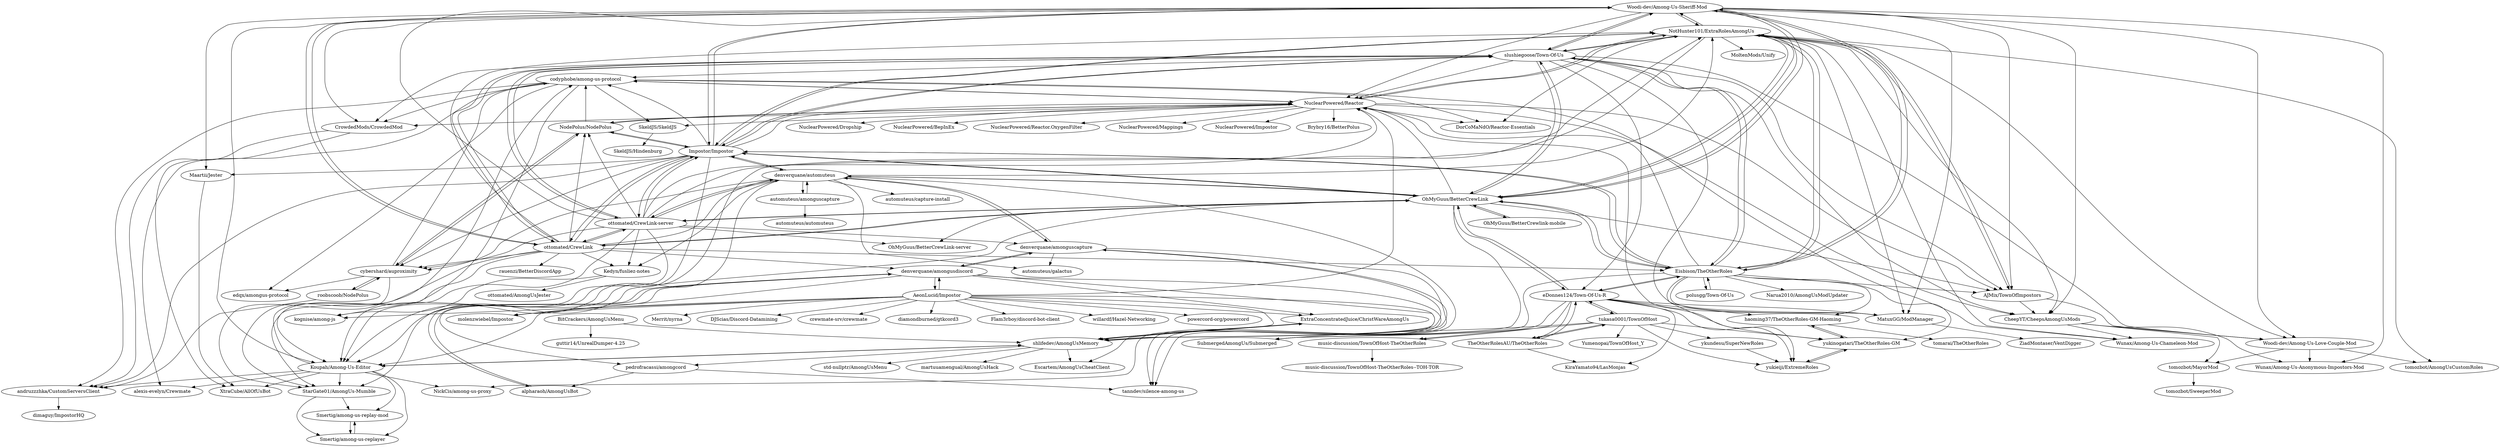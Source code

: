 digraph G {
"Woodi-dev/Among-Us-Sheriff-Mod" -> "NotHunter101/ExtraRolesAmongUs"
"Woodi-dev/Among-Us-Sheriff-Mod" -> "Woodi-dev/Among-Us-Love-Couple-Mod"
"Woodi-dev/Among-Us-Sheriff-Mod" -> "slushiegoose/Town-Of-Us"
"Woodi-dev/Among-Us-Sheriff-Mod" -> "NuclearPowered/Reactor"
"Woodi-dev/Among-Us-Sheriff-Mod" -> "CheepYT/CheepsAmongUsMods"
"Woodi-dev/Among-Us-Sheriff-Mod" -> "Impostor/Impostor"
"Woodi-dev/Among-Us-Sheriff-Mod" -> "MatuxGG/ModManager"
"Woodi-dev/Among-Us-Sheriff-Mod" -> "OhMyGuus/BetterCrewLink"
"Woodi-dev/Among-Us-Sheriff-Mod" -> "Koupah/Among-Us-Editor"
"Woodi-dev/Among-Us-Sheriff-Mod" -> "AJMix/TownOfImpostors"
"Woodi-dev/Among-Us-Sheriff-Mod" -> "Eisbison/TheOtherRoles"
"Woodi-dev/Among-Us-Sheriff-Mod" -> "Maartii/Jester"
"Woodi-dev/Among-Us-Sheriff-Mod" -> "CrowdedMods/CrowdedMod"
"Woodi-dev/Among-Us-Sheriff-Mod" -> "ottomated/CrewLink"
"Woodi-dev/Among-Us-Sheriff-Mod" -> "Wunax/Among-Us-Anonymous-Impostors-Mod"
"OhMyGuus/BetterCrewLink" -> "slushiegoose/Town-Of-Us"
"OhMyGuus/BetterCrewLink" -> "ottomated/CrewLink"
"OhMyGuus/BetterCrewLink" -> "Eisbison/TheOtherRoles"
"OhMyGuus/BetterCrewLink" -> "OhMyGuus/BetterCrewLink-server"
"OhMyGuus/BetterCrewLink" -> "NotHunter101/ExtraRolesAmongUs"
"OhMyGuus/BetterCrewLink" -> "OhMyGuus/BetterCrewlink-mobile"
"OhMyGuus/BetterCrewLink" -> "Impostor/Impostor"
"OhMyGuus/BetterCrewLink" -> "eDonnes124/Town-Of-Us-R"
"OhMyGuus/BetterCrewLink" -> "ottomated/CrewLink-server"
"OhMyGuus/BetterCrewLink" -> "Woodi-dev/Among-Us-Sheriff-Mod"
"OhMyGuus/BetterCrewLink" -> "AJMix/TownOfImpostors"
"OhMyGuus/BetterCrewLink" -> "denverquane/automuteus"
"OhMyGuus/BetterCrewLink" -> "NuclearPowered/Reactor"
"OhMyGuus/BetterCrewLink" -> "Koupah/Among-Us-Editor"
"OhMyGuus/BetterCrewLink" -> "SubmergedAmongUs/Submerged"
"ottomated/CrewLink" -> "ottomated/CrewLink-server"
"ottomated/CrewLink" -> "OhMyGuus/BetterCrewLink"
"ottomated/CrewLink" -> "Impostor/Impostor"
"ottomated/CrewLink" -> "slushiegoose/Town-Of-Us"
"ottomated/CrewLink" -> "Woodi-dev/Among-Us-Sheriff-Mod"
"ottomated/CrewLink" -> "NotHunter101/ExtraRolesAmongUs"
"ottomated/CrewLink" -> "cybershard/auproximity"
"ottomated/CrewLink" -> "Eisbison/TheOtherRoles"
"ottomated/CrewLink" -> "denverquane/automuteus"
"ottomated/CrewLink" -> "Kedyn/fusliez-notes"
"ottomated/CrewLink" -> "NodePolus/NodePolus"
"ottomated/CrewLink" -> "denverquane/amongusdiscord"
"ottomated/CrewLink" -> "Koupah/Among-Us-Editor"
"ottomated/CrewLink" -> "StarGate01/AmongUs-Mumble"
"ottomated/CrewLink" -> "rauenzi/BetterDiscordApp" ["e"=1]
"Impostor/Impostor" -> "ottomated/CrewLink"
"Impostor/Impostor" -> "Woodi-dev/Among-Us-Sheriff-Mod"
"Impostor/Impostor" -> "NuclearPowered/Reactor"
"Impostor/Impostor" -> "OhMyGuus/BetterCrewLink"
"Impostor/Impostor" -> "NotHunter101/ExtraRolesAmongUs"
"Impostor/Impostor" -> "ottomated/CrewLink-server"
"Impostor/Impostor" -> "Koupah/Among-Us-Editor"
"Impostor/Impostor" -> "Eisbison/TheOtherRoles"
"Impostor/Impostor" -> "codyphobe/among-us-protocol"
"Impostor/Impostor" -> "slushiegoose/Town-Of-Us"
"Impostor/Impostor" -> "NodePolus/NodePolus"
"Impostor/Impostor" -> "denverquane/automuteus"
"Impostor/Impostor" -> "andruzzzhka/CustomServersClient"
"Impostor/Impostor" -> "cybershard/auproximity"
"Impostor/Impostor" -> "Maartii/Jester"
"ExtraConcentratedJuice/ChristWareAmongUs" -> "Escartem/AmongUsCheatClient"
"ExtraConcentratedJuice/ChristWareAmongUs" -> "shlifedev/AmongUsMemory"
"tukasa0001/TownOfHost" -> "ykundesu/SuperNewRoles"
"tukasa0001/TownOfHost" -> "music-discussion/TownOfHost-TheOtherRoles"
"tukasa0001/TownOfHost" -> "SubmergedAmongUs/Submerged"
"tukasa0001/TownOfHost" -> "yukinogatari/TheOtherRoles-GM"
"tukasa0001/TownOfHost" -> "yukieiji/ExtremeRoles"
"tukasa0001/TownOfHost" -> "TheOtherRolesAU/TheOtherRoles"
"tukasa0001/TownOfHost" -> "eDonnes124/Town-Of-Us-R"
"tukasa0001/TownOfHost" -> "Yumenopai/TownOfHost_Y"
"denverquane/automuteus" -> "denverquane/amonguscapture"
"denverquane/automuteus" -> "automuteus/amonguscapture"
"denverquane/automuteus" -> "tanndev/silence-among-us"
"denverquane/automuteus" -> "Impostor/Impostor"
"denverquane/automuteus" -> "OhMyGuus/BetterCrewLink"
"denverquane/automuteus" -> "automuteus/galactus"
"denverquane/automuteus" -> "ottomated/CrewLink-server"
"denverquane/automuteus" -> "cybershard/auproximity"
"denverquane/automuteus" -> "StarGate01/AmongUs-Mumble"
"denverquane/automuteus" -> "Kedyn/fusliez-notes"
"denverquane/automuteus" -> "NotHunter101/ExtraRolesAmongUs"
"denverquane/automuteus" -> "automuteus/capture-install"
"ottomated/CrewLink-server" -> "ottomated/CrewLink"
"ottomated/CrewLink-server" -> "Impostor/Impostor"
"ottomated/CrewLink-server" -> "OhMyGuus/BetterCrewLink"
"ottomated/CrewLink-server" -> "slushiegoose/Town-Of-Us"
"ottomated/CrewLink-server" -> "NotHunter101/ExtraRolesAmongUs"
"ottomated/CrewLink-server" -> "denverquane/amonguscapture"
"ottomated/CrewLink-server" -> "cybershard/auproximity"
"ottomated/CrewLink-server" -> "denverquane/automuteus"
"ottomated/CrewLink-server" -> "StarGate01/AmongUs-Mumble"
"ottomated/CrewLink-server" -> "NodePolus/NodePolus"
"ottomated/CrewLink-server" -> "Koupah/Among-Us-Editor"
"ottomated/CrewLink-server" -> "Woodi-dev/Among-Us-Sheriff-Mod"
"ottomated/CrewLink-server" -> "NuclearPowered/Reactor"
"ottomated/CrewLink-server" -> "Kedyn/fusliez-notes"
"ottomated/CrewLink-server" -> "OhMyGuus/BetterCrewLink-server"
"BitCrackers/AmongUsMenu" -> "shlifedev/AmongUsMemory"
"BitCrackers/AmongUsMenu" -> "guttir14/UnrealDumper-4.25" ["e"=1]
"NotHunter101/ExtraRolesAmongUs" -> "Woodi-dev/Among-Us-Sheriff-Mod"
"NotHunter101/ExtraRolesAmongUs" -> "slushiegoose/Town-Of-Us"
"NotHunter101/ExtraRolesAmongUs" -> "AJMix/TownOfImpostors"
"NotHunter101/ExtraRolesAmongUs" -> "NuclearPowered/Reactor"
"NotHunter101/ExtraRolesAmongUs" -> "Woodi-dev/Among-Us-Love-Couple-Mod"
"NotHunter101/ExtraRolesAmongUs" -> "MatuxGG/ModManager"
"NotHunter101/ExtraRolesAmongUs" -> "Eisbison/TheOtherRoles"
"NotHunter101/ExtraRolesAmongUs" -> "DorCoMaNdO/Reactor-Essentials"
"NotHunter101/ExtraRolesAmongUs" -> "CheepYT/CheepsAmongUsMods"
"NotHunter101/ExtraRolesAmongUs" -> "OhMyGuus/BetterCrewLink"
"NotHunter101/ExtraRolesAmongUs" -> "tomozbot/AmongUsCustomRoles"
"NotHunter101/ExtraRolesAmongUs" -> "MoltenMods/Unify"
"NotHunter101/ExtraRolesAmongUs" -> "Wunax/Among-Us-Chameleon-Mod"
"NotHunter101/ExtraRolesAmongUs" -> "Koupah/Among-Us-Editor"
"NotHunter101/ExtraRolesAmongUs" -> "Impostor/Impostor"
"alpharaoh/AmongUsBot" -> "denverquane/amongusdiscord"
"denverquane/amongusdiscord" -> "denverquane/amonguscapture"
"denverquane/amongusdiscord" -> "alpharaoh/AmongUsBot"
"denverquane/amongusdiscord" -> "pedrofracassi/amongcord"
"denverquane/amongusdiscord" -> "molenzwiebel/Impostor"
"denverquane/amongusdiscord" -> "shlifedev/AmongUsMemory"
"denverquane/amongusdiscord" -> "AeonLucid/Impostor"
"denverquane/amongusdiscord" -> "ExtraConcentratedJuice/ChristWareAmongUs"
"denverquane/amongusdiscord" -> "tanndev/silence-among-us"
"cybershard/auproximity" -> "NodePolus/NodePolus"
"cybershard/auproximity" -> "roobscoob/NodePolus"
"cybershard/auproximity" -> "StarGate01/AmongUs-Mumble"
"cybershard/auproximity" -> "codyphobe/among-us-protocol"
"cybershard/auproximity" -> "edqx/amongus-protocol"
"andruzzzhka/CustomServersClient" -> "dimaguy/ImpostorHQ"
"SkeldJS/SkeldJS" -> "SkeldJS/Hindenburg"
"roobscoob/NodePolus" -> "andruzzzhka/CustomServersClient"
"roobscoob/NodePolus" -> "cybershard/auproximity"
"AeonLucid/Impostor" -> "denverquane/amongusdiscord"
"AeonLucid/Impostor" -> "shlifedev/AmongUsMemory"
"AeonLucid/Impostor" -> "NickCis/among-us-proxy"
"AeonLucid/Impostor" -> "willardf/Hazel-Networking" ["e"=1]
"AeonLucid/Impostor" -> "Koupah/Among-Us-Editor"
"AeonLucid/Impostor" -> "powercord-org/powercord" ["e"=1]
"AeonLucid/Impostor" -> "kognise/among-js"
"AeonLucid/Impostor" -> "Merrit/nyrna" ["e"=1]
"AeonLucid/Impostor" -> "DJScias/Discord-Datamining" ["e"=1]
"AeonLucid/Impostor" -> "crewmate-srv/crewmate"
"AeonLucid/Impostor" -> "molenzwiebel/Impostor"
"AeonLucid/Impostor" -> "diamondburned/gtkcord3" ["e"=1]
"AeonLucid/Impostor" -> "NuclearPowered/Reactor"
"AeonLucid/Impostor" -> "Flam3rboy/discord-bot-client" ["e"=1]
"AeonLucid/Impostor" -> "ExtraConcentratedJuice/ChristWareAmongUs"
"polusgg/Town-Of-Us" -> "Eisbison/TheOtherRoles"
"TheOtherRolesAU/TheOtherRoles" -> "eDonnes124/Town-Of-Us-R"
"TheOtherRolesAU/TheOtherRoles" -> "tukasa0001/TownOfHost"
"TheOtherRolesAU/TheOtherRoles" -> "KiraYamato94/LasMonjas"
"eDonnes124/Town-Of-Us-R" -> "SubmergedAmongUs/Submerged"
"eDonnes124/Town-Of-Us-R" -> "TheOtherRolesAU/TheOtherRoles"
"eDonnes124/Town-Of-Us-R" -> "Eisbison/TheOtherRoles"
"eDonnes124/Town-Of-Us-R" -> "yukinogatari/TheOtherRoles-GM"
"eDonnes124/Town-Of-Us-R" -> "tukasa0001/TownOfHost"
"eDonnes124/Town-Of-Us-R" -> "KiraYamato94/LasMonjas"
"eDonnes124/Town-Of-Us-R" -> "OhMyGuus/BetterCrewLink"
"eDonnes124/Town-Of-Us-R" -> "yukieiji/ExtremeRoles"
"eDonnes124/Town-Of-Us-R" -> "music-discussion/TownOfHost-TheOtherRoles"
"eDonnes124/Town-Of-Us-R" -> "haoming37/TheOtherRoles-GM-Haoming"
"eDonnes124/Town-Of-Us-R" -> "MatuxGG/ModManager"
"yukinogatari/TheOtherRoles-GM" -> "haoming37/TheOtherRoles-GM-Haoming"
"yukinogatari/TheOtherRoles-GM" -> "yukieiji/ExtremeRoles"
"Eisbison/TheOtherRoles" -> "slushiegoose/Town-Of-Us"
"Eisbison/TheOtherRoles" -> "NotHunter101/ExtraRolesAmongUs"
"Eisbison/TheOtherRoles" -> "OhMyGuus/BetterCrewLink"
"Eisbison/TheOtherRoles" -> "eDonnes124/Town-Of-Us-R"
"Eisbison/TheOtherRoles" -> "yukinogatari/TheOtherRoles-GM"
"Eisbison/TheOtherRoles" -> "Impostor/Impostor"
"Eisbison/TheOtherRoles" -> "Narua2010/AmongUsModUpdater"
"Eisbison/TheOtherRoles" -> "AJMix/TownOfImpostors"
"Eisbison/TheOtherRoles" -> "Woodi-dev/Among-Us-Sheriff-Mod"
"Eisbison/TheOtherRoles" -> "polusgg/Town-Of-Us"
"Eisbison/TheOtherRoles" -> "haoming37/TheOtherRoles-GM-Haoming"
"Eisbison/TheOtherRoles" -> "NuclearPowered/Reactor"
"Eisbison/TheOtherRoles" -> "MatuxGG/ModManager"
"Eisbison/TheOtherRoles" -> "yukieiji/ExtremeRoles"
"Eisbison/TheOtherRoles" -> "SubmergedAmongUs/Submerged"
"Koupah/Among-Us-Editor" -> "shlifedev/AmongUsMemory"
"Koupah/Among-Us-Editor" -> "alexis-evelyn/Crewmate"
"Koupah/Among-Us-Editor" -> "andruzzzhka/CustomServersClient"
"Koupah/Among-Us-Editor" -> "XtraCube/AllOfUsBot"
"Koupah/Among-Us-Editor" -> "Smertig/among-us-replay-mod"
"Koupah/Among-Us-Editor" -> "Smertig/among-us-replayer"
"Koupah/Among-Us-Editor" -> "NickCis/among-us-proxy"
"Koupah/Among-Us-Editor" -> "codyphobe/among-us-protocol"
"Koupah/Among-Us-Editor" -> "StarGate01/AmongUs-Mumble"
"slushiegoose/Town-Of-Us" -> "NotHunter101/ExtraRolesAmongUs"
"slushiegoose/Town-Of-Us" -> "Eisbison/TheOtherRoles"
"slushiegoose/Town-Of-Us" -> "OhMyGuus/BetterCrewLink"
"slushiegoose/Town-Of-Us" -> "AJMix/TownOfImpostors"
"slushiegoose/Town-Of-Us" -> "Woodi-dev/Among-Us-Sheriff-Mod"
"slushiegoose/Town-Of-Us" -> "NuclearPowered/Reactor"
"slushiegoose/Town-Of-Us" -> "Impostor/Impostor"
"slushiegoose/Town-Of-Us" -> "MatuxGG/ModManager"
"slushiegoose/Town-Of-Us" -> "ottomated/CrewLink"
"slushiegoose/Town-Of-Us" -> "ottomated/CrewLink-server"
"slushiegoose/Town-Of-Us" -> "eDonnes124/Town-Of-Us-R"
"slushiegoose/Town-Of-Us" -> "Woodi-dev/Among-Us-Love-Couple-Mod"
"slushiegoose/Town-Of-Us" -> "CheepYT/CheepsAmongUsMods"
"slushiegoose/Town-Of-Us" -> "CrowdedMods/CrowdedMod"
"slushiegoose/Town-Of-Us" -> "codyphobe/among-us-protocol"
"haoming37/TheOtherRoles-GM-Haoming" -> "yukinogatari/TheOtherRoles-GM"
"haoming37/TheOtherRoles-GM-Haoming" -> "tomarai/TheOtherRoles"
"codyphobe/among-us-protocol" -> "edqx/amongus-protocol"
"codyphobe/among-us-protocol" -> "NuclearPowered/Reactor"
"codyphobe/among-us-protocol" -> "andruzzzhka/CustomServersClient"
"codyphobe/among-us-protocol" -> "kognise/among-js"
"codyphobe/among-us-protocol" -> "alexis-evelyn/Crewmate"
"codyphobe/among-us-protocol" -> "DorCoMaNdO/Reactor-Essentials"
"codyphobe/among-us-protocol" -> "CrowdedMods/CrowdedMod"
"codyphobe/among-us-protocol" -> "Wunax/Among-Us-Chameleon-Mod"
"codyphobe/among-us-protocol" -> "SkeldJS/SkeldJS"
"shlifedev/AmongUsMemory" -> "ExtraConcentratedJuice/ChristWareAmongUs"
"shlifedev/AmongUsMemory" -> "Koupah/Among-Us-Editor"
"shlifedev/AmongUsMemory" -> "Escartem/AmongUsCheatClient"
"shlifedev/AmongUsMemory" -> "martuuamengual/AmongUsHack"
"shlifedev/AmongUsMemory" -> "pedrofracassi/amongcord"
"shlifedev/AmongUsMemory" -> "std-nullptr/AmongUsMenu"
"shlifedev/AmongUsMemory" -> "denverquane/amonguscapture"
"Kedyn/fusliez-notes" -> "kognise/among-js"
"Kedyn/fusliez-notes" -> "ottomated/AmongUsJester"
"MatuxGG/ModManager" -> "ZiadMontaser/VentDigger"
"Smertig/among-us-replay-mod" -> "Smertig/among-us-replayer"
"Smertig/among-us-replayer" -> "Smertig/among-us-replay-mod"
"NodePolus/NodePolus" -> "cybershard/auproximity"
"NodePolus/NodePolus" -> "NuclearPowered/Reactor"
"NodePolus/NodePolus" -> "codyphobe/among-us-protocol"
"NodePolus/NodePolus" -> "Impostor/Impostor"
"StarGate01/AmongUs-Mumble" -> "Smertig/among-us-replayer"
"StarGate01/AmongUs-Mumble" -> "Smertig/among-us-replay-mod"
"AJMix/TownOfImpostors" -> "Woodi-dev/Among-Us-Love-Couple-Mod"
"AJMix/TownOfImpostors" -> "NotHunter101/ExtraRolesAmongUs"
"AJMix/TownOfImpostors" -> "CheepYT/CheepsAmongUsMods"
"CrowdedMods/CrowdedMod" -> "XtraCube/AllOfUsBot"
"CrowdedMods/CrowdedMod" -> "andruzzzhka/CustomServersClient"
"CheepYT/CheepsAmongUsMods" -> "Wunax/Among-Us-Anonymous-Impostors-Mod"
"CheepYT/CheepsAmongUsMods" -> "Woodi-dev/Among-Us-Love-Couple-Mod"
"CheepYT/CheepsAmongUsMods" -> "tomozbot/MayorMod"
"CheepYT/CheepsAmongUsMods" -> "Wunax/Among-Us-Chameleon-Mod"
"OhMyGuus/BetterCrewlink-mobile" -> "OhMyGuus/BetterCrewLink"
"NuclearPowered/Reactor" -> "NuclearPowered/Dropship"
"NuclearPowered/Reactor" -> "DorCoMaNdO/Reactor-Essentials"
"NuclearPowered/Reactor" -> "NuclearPowered/BepInEx"
"NuclearPowered/Reactor" -> "NuclearPowered/Reactor.OxygenFilter"
"NuclearPowered/Reactor" -> "codyphobe/among-us-protocol"
"NuclearPowered/Reactor" -> "NuclearPowered/Mappings"
"NuclearPowered/Reactor" -> "NotHunter101/ExtraRolesAmongUs"
"NuclearPowered/Reactor" -> "SkeldJS/SkeldJS"
"NuclearPowered/Reactor" -> "CrowdedMods/CrowdedMod"
"NuclearPowered/Reactor" -> "NuclearPowered/Impostor"
"NuclearPowered/Reactor" -> "AJMix/TownOfImpostors"
"NuclearPowered/Reactor" -> "MatuxGG/ModManager"
"NuclearPowered/Reactor" -> "CheepYT/CheepsAmongUsMods"
"NuclearPowered/Reactor" -> "NodePolus/NodePolus"
"NuclearPowered/Reactor" -> "Brybry16/BetterPolus"
"automuteus/amonguscapture" -> "automuteus/automuteus"
"automuteus/amonguscapture" -> "denverquane/automuteus"
"denverquane/amonguscapture" -> "denverquane/amongusdiscord"
"denverquane/amonguscapture" -> "denverquane/automuteus"
"denverquane/amonguscapture" -> "tanndev/silence-among-us"
"denverquane/amonguscapture" -> "automuteus/galactus"
"denverquane/amonguscapture" -> "shlifedev/AmongUsMemory"
"pedrofracassi/amongcord" -> "alpharaoh/AmongUsBot"
"pedrofracassi/amongcord" -> "tanndev/silence-among-us"
"ykundesu/SuperNewRoles" -> "yukieiji/ExtremeRoles"
"music-discussion/TownOfHost-TheOtherRoles" -> "music-discussion/TownOfHost-TheOtherRoles--TOH-TOR"
"Woodi-dev/Among-Us-Love-Couple-Mod" -> "tomozbot/AmongUsCustomRoles"
"Woodi-dev/Among-Us-Love-Couple-Mod" -> "Wunax/Among-Us-Anonymous-Impostors-Mod"
"Woodi-dev/Among-Us-Love-Couple-Mod" -> "tomozbot/MayorMod"
"yukieiji/ExtremeRoles" -> "yukinogatari/TheOtherRoles-GM"
"Maartii/Jester" -> "XtraCube/AllOfUsBot"
"tomozbot/MayorMod" -> "tomozbot/SweeperMod"
"Woodi-dev/Among-Us-Sheriff-Mod" ["l"="-45.168,7.51"]
"NotHunter101/ExtraRolesAmongUs" ["l"="-45.184,7.505"]
"Woodi-dev/Among-Us-Love-Couple-Mod" ["l"="-45.155,7.538"]
"slushiegoose/Town-Of-Us" ["l"="-45.188,7.52"]
"NuclearPowered/Reactor" ["l"="-45.197,7.494"]
"CheepYT/CheepsAmongUsMods" ["l"="-45.156,7.525"]
"Impostor/Impostor" ["l"="-45.167,7.486"]
"MatuxGG/ModManager" ["l"="-45.205,7.536"]
"OhMyGuus/BetterCrewLink" ["l"="-45.212,7.506"]
"Koupah/Among-Us-Editor" ["l"="-45.183,7.44"]
"AJMix/TownOfImpostors" ["l"="-45.173,7.53"]
"Eisbison/TheOtherRoles" ["l"="-45.189,7.543"]
"Maartii/Jester" ["l"="-45.127,7.493"]
"CrowdedMods/CrowdedMod" ["l"="-45.144,7.494"]
"ottomated/CrewLink" ["l"="-45.188,7.463"]
"Wunax/Among-Us-Anonymous-Impostors-Mod" ["l"="-45.139,7.532"]
"OhMyGuus/BetterCrewLink-server" ["l"="-45.247,7.48"]
"OhMyGuus/BetterCrewlink-mobile" ["l"="-45.254,7.526"]
"eDonnes124/Town-Of-Us-R" ["l"="-45.223,7.566"]
"ottomated/CrewLink-server" ["l"="-45.209,7.471"]
"denverquane/automuteus" ["l"="-45.207,7.44"]
"SubmergedAmongUs/Submerged" ["l"="-45.228,7.551"]
"cybershard/auproximity" ["l"="-45.149,7.444"]
"Kedyn/fusliez-notes" ["l"="-45.185,7.41"]
"NodePolus/NodePolus" ["l"="-45.163,7.46"]
"denverquane/amongusdiscord" ["l"="-45.264,7.392"]
"StarGate01/AmongUs-Mumble" ["l"="-45.169,7.425"]
"rauenzi/BetterDiscordApp" ["l"="-44.464,7.191"]
"codyphobe/among-us-protocol" ["l"="-45.149,7.471"]
"andruzzzhka/CustomServersClient" ["l"="-45.129,7.457"]
"ExtraConcentratedJuice/ChristWareAmongUs" ["l"="-45.25,7.367"]
"Escartem/AmongUsCheatClient" ["l"="-45.236,7.345"]
"shlifedev/AmongUsMemory" ["l"="-45.228,7.374"]
"tukasa0001/TownOfHost" ["l"="-45.232,7.598"]
"ykundesu/SuperNewRoles" ["l"="-45.219,7.626"]
"music-discussion/TownOfHost-TheOtherRoles" ["l"="-45.255,7.608"]
"yukinogatari/TheOtherRoles-GM" ["l"="-45.209,7.581"]
"yukieiji/ExtremeRoles" ["l"="-45.209,7.595"]
"TheOtherRolesAU/TheOtherRoles" ["l"="-45.252,7.587"]
"Yumenopai/TownOfHost_Y" ["l"="-45.242,7.624"]
"denverquane/amonguscapture" ["l"="-45.23,7.407"]
"automuteus/amonguscapture" ["l"="-45.195,7.387"]
"tanndev/silence-among-us" ["l"="-45.243,7.392"]
"automuteus/galactus" ["l"="-45.228,7.424"]
"automuteus/capture-install" ["l"="-45.23,7.441"]
"BitCrackers/AmongUsMenu" ["l"="-45.217,7.307"]
"guttir14/UnrealDumper-4.25" ["l"="-21.18,-32.247"]
"DorCoMaNdO/Reactor-Essentials" ["l"="-45.184,7.485"]
"tomozbot/AmongUsCustomRoles" ["l"="-45.16,7.551"]
"MoltenMods/Unify" ["l"="-45.221,7.533"]
"Wunax/Among-Us-Chameleon-Mod" ["l"="-45.145,7.508"]
"alpharaoh/AmongUsBot" ["l"="-45.295,7.368"]
"pedrofracassi/amongcord" ["l"="-45.271,7.359"]
"molenzwiebel/Impostor" ["l"="-45.3,7.403"]
"AeonLucid/Impostor" ["l"="-45.256,7.419"]
"roobscoob/NodePolus" ["l"="-45.114,7.428"]
"edqx/amongus-protocol" ["l"="-45.11,7.452"]
"dimaguy/ImpostorHQ" ["l"="-45.088,7.452"]
"SkeldJS/SkeldJS" ["l"="-45.125,7.508"]
"SkeldJS/Hindenburg" ["l"="-45.092,7.518"]
"NickCis/among-us-proxy" ["l"="-45.244,7.444"]
"willardf/Hazel-Networking" ["l"="22.235,19.507"]
"powercord-org/powercord" ["l"="-44.429,7.213"]
"kognise/among-js" ["l"="-45.205,7.413"]
"Merrit/nyrna" ["l"="-34.682,3.771"]
"DJScias/Discord-Datamining" ["l"="-44.677,8.379"]
"crewmate-srv/crewmate" ["l"="-45.291,7.429"]
"diamondburned/gtkcord3" ["l"="-44.349,7.309"]
"Flam3rboy/discord-bot-client" ["l"="-44.353,7.18"]
"polusgg/Town-Of-Us" ["l"="-45.163,7.582"]
"KiraYamato94/LasMonjas" ["l"="-45.256,7.57"]
"haoming37/TheOtherRoles-GM-Haoming" ["l"="-45.195,7.585"]
"Narua2010/AmongUsModUpdater" ["l"="-45.18,7.574"]
"alexis-evelyn/Crewmate" ["l"="-45.141,7.429"]
"XtraCube/AllOfUsBot" ["l"="-45.129,7.472"]
"Smertig/among-us-replay-mod" ["l"="-45.148,7.406"]
"Smertig/among-us-replayer" ["l"="-45.163,7.403"]
"tomarai/TheOtherRoles" ["l"="-45.184,7.611"]
"martuuamengual/AmongUsHack" ["l"="-45.213,7.346"]
"std-nullptr/AmongUsMenu" ["l"="-45.247,7.329"]
"ottomated/AmongUsJester" ["l"="-45.165,7.376"]
"ZiadMontaser/VentDigger" ["l"="-45.201,7.565"]
"tomozbot/MayorMod" ["l"="-45.131,7.551"]
"NuclearPowered/Dropship" ["l"="-45.234,7.522"]
"NuclearPowered/BepInEx" ["l"="-45.243,7.496"]
"NuclearPowered/Reactor.OxygenFilter" ["l"="-45.238,7.509"]
"NuclearPowered/Mappings" ["l"="-45.232,7.485"]
"NuclearPowered/Impostor" ["l"="-45.231,7.497"]
"Brybry16/BetterPolus" ["l"="-45.258,7.501"]
"automuteus/automuteus" ["l"="-45.177,7.351"]
"music-discussion/TownOfHost-TheOtherRoles--TOH-TOR" ["l"="-45.274,7.627"]
"tomozbot/SweeperMod" ["l"="-45.108,7.569"]
}